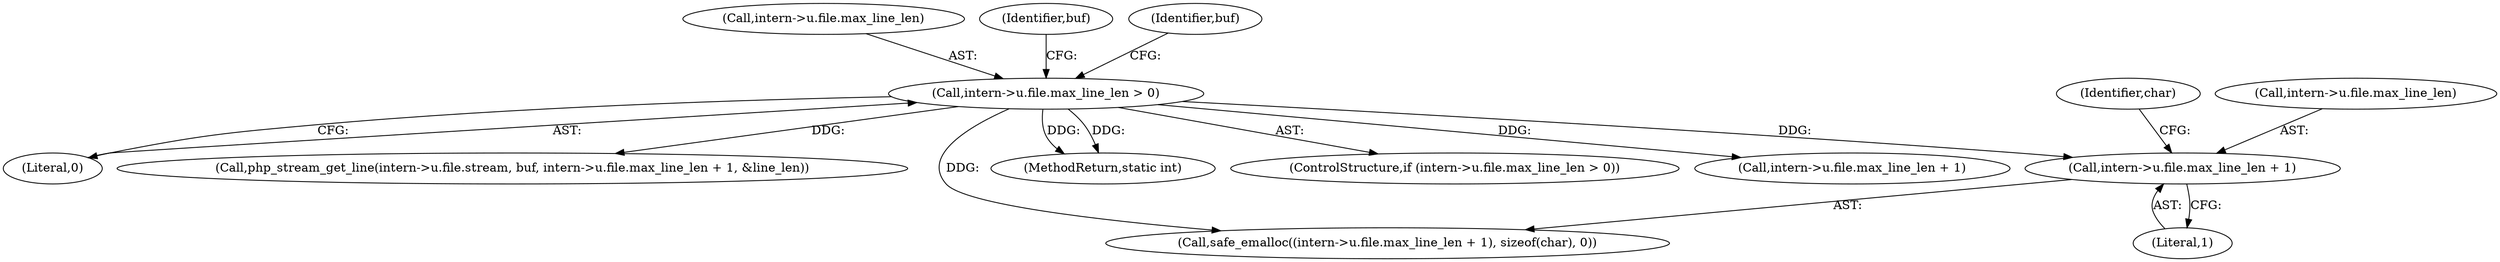 digraph "0_php-src_7245bff300d3fa8bacbef7897ff080a6f1c23eba?w=1_49@pointer" {
"1000162" [label="(Call,intern->u.file.max_line_len + 1)"];
"1000149" [label="(Call,intern->u.file.max_line_len > 0)"];
"1000170" [label="(Literal,1)"];
"1000148" [label="(ControlStructure,if (intern->u.file.max_line_len > 0))"];
"1000150" [label="(Call,intern->u.file.max_line_len)"];
"1000213" [label="(Identifier,buf)"];
"1000172" [label="(Identifier,char)"];
"1000149" [label="(Call,intern->u.file.max_line_len > 0)"];
"1000163" [label="(Call,intern->u.file.max_line_len)"];
"1000185" [label="(Call,intern->u.file.max_line_len + 1)"];
"1000157" [label="(Literal,0)"];
"1000162" [label="(Call,intern->u.file.max_line_len + 1)"];
"1000176" [label="(Call,php_stream_get_line(intern->u.file.stream, buf, intern->u.file.max_line_len + 1, &line_len))"];
"1000160" [label="(Identifier,buf)"];
"1000161" [label="(Call,safe_emalloc((intern->u.file.max_line_len + 1), sizeof(char), 0))"];
"1000297" [label="(MethodReturn,static int)"];
"1000162" -> "1000161"  [label="AST: "];
"1000162" -> "1000170"  [label="CFG: "];
"1000163" -> "1000162"  [label="AST: "];
"1000170" -> "1000162"  [label="AST: "];
"1000172" -> "1000162"  [label="CFG: "];
"1000149" -> "1000162"  [label="DDG: "];
"1000149" -> "1000148"  [label="AST: "];
"1000149" -> "1000157"  [label="CFG: "];
"1000150" -> "1000149"  [label="AST: "];
"1000157" -> "1000149"  [label="AST: "];
"1000160" -> "1000149"  [label="CFG: "];
"1000213" -> "1000149"  [label="CFG: "];
"1000149" -> "1000297"  [label="DDG: "];
"1000149" -> "1000297"  [label="DDG: "];
"1000149" -> "1000161"  [label="DDG: "];
"1000149" -> "1000176"  [label="DDG: "];
"1000149" -> "1000185"  [label="DDG: "];
}
